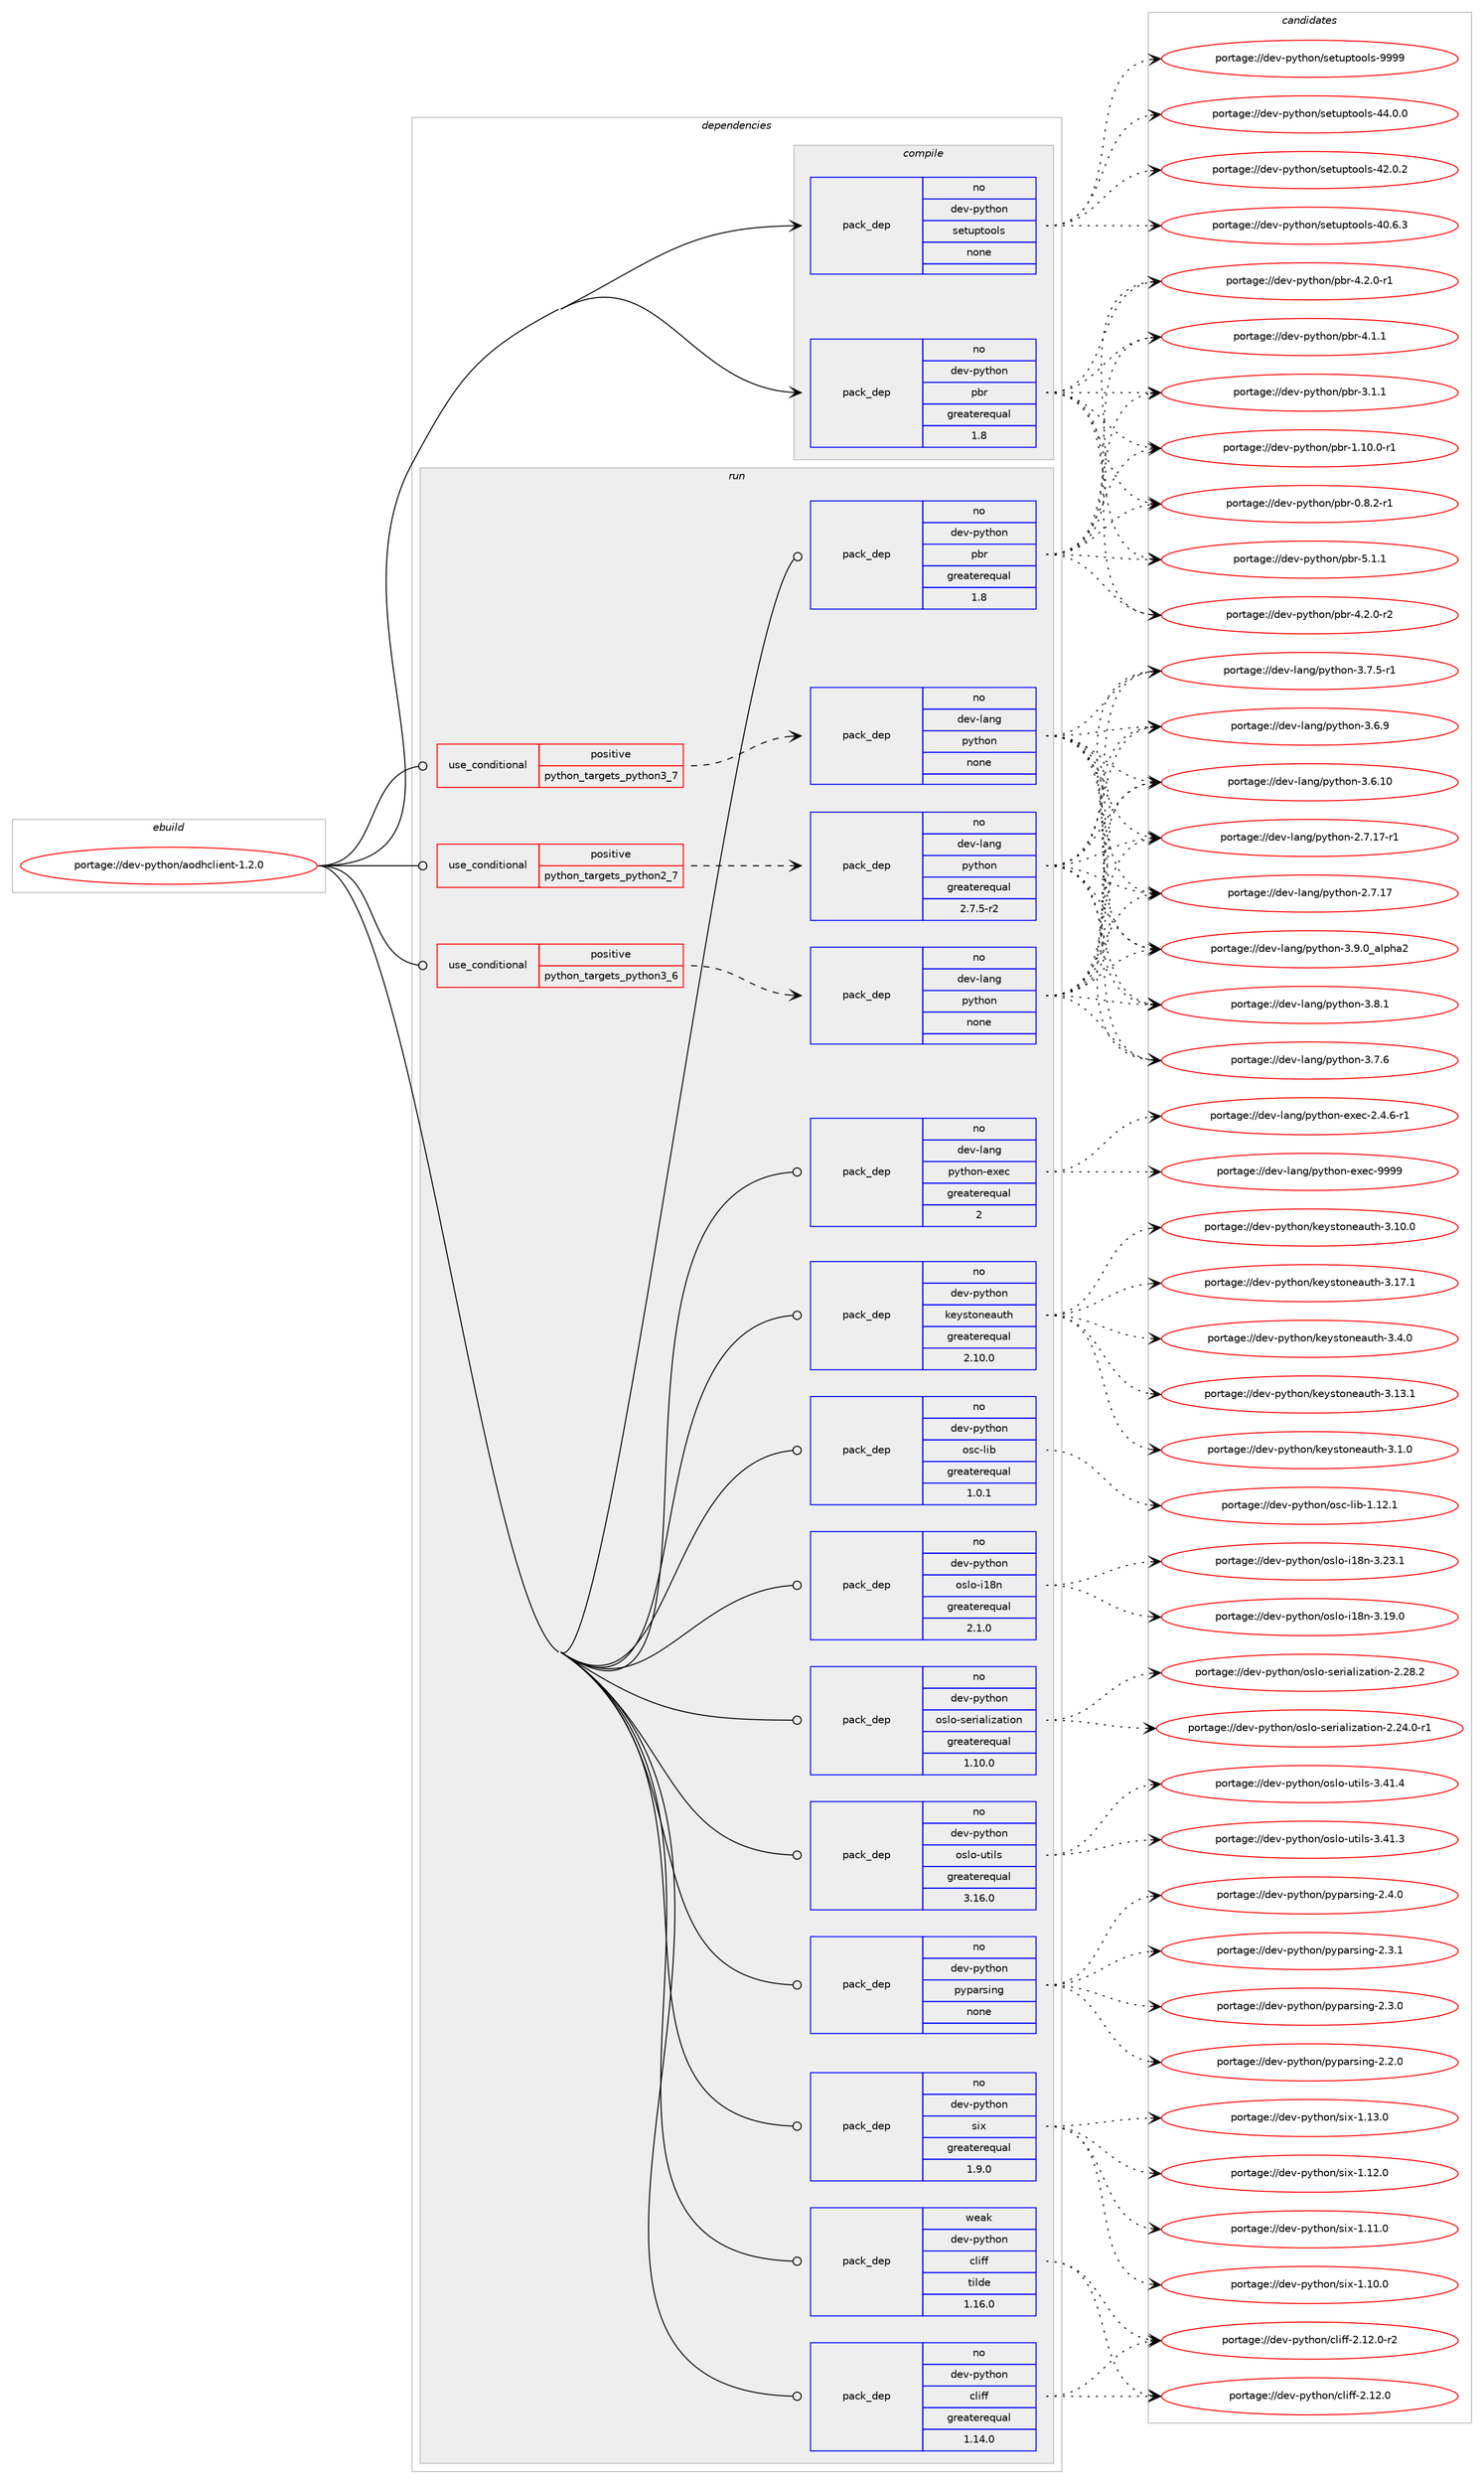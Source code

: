digraph prolog {

# *************
# Graph options
# *************

newrank=true;
concentrate=true;
compound=true;
graph [rankdir=LR,fontname=Helvetica,fontsize=10,ranksep=1.5];#, ranksep=2.5, nodesep=0.2];
edge  [arrowhead=vee];
node  [fontname=Helvetica,fontsize=10];

# **********
# The ebuild
# **********

subgraph cluster_leftcol {
color=gray;
label=<<i>ebuild</i>>;
id [label="portage://dev-python/aodhclient-1.2.0", color=red, width=4, href="../dev-python/aodhclient-1.2.0.svg"];
}

# ****************
# The dependencies
# ****************

subgraph cluster_midcol {
color=gray;
label=<<i>dependencies</i>>;
subgraph cluster_compile {
fillcolor="#eeeeee";
style=filled;
label=<<i>compile</i>>;
subgraph pack347647 {
dependency471717 [label=<<TABLE BORDER="0" CELLBORDER="1" CELLSPACING="0" CELLPADDING="4" WIDTH="220"><TR><TD ROWSPAN="6" CELLPADDING="30">pack_dep</TD></TR><TR><TD WIDTH="110">no</TD></TR><TR><TD>dev-python</TD></TR><TR><TD>pbr</TD></TR><TR><TD>greaterequal</TD></TR><TR><TD>1.8</TD></TR></TABLE>>, shape=none, color=blue];
}
id:e -> dependency471717:w [weight=20,style="solid",arrowhead="vee"];
subgraph pack347648 {
dependency471718 [label=<<TABLE BORDER="0" CELLBORDER="1" CELLSPACING="0" CELLPADDING="4" WIDTH="220"><TR><TD ROWSPAN="6" CELLPADDING="30">pack_dep</TD></TR><TR><TD WIDTH="110">no</TD></TR><TR><TD>dev-python</TD></TR><TR><TD>setuptools</TD></TR><TR><TD>none</TD></TR><TR><TD></TD></TR></TABLE>>, shape=none, color=blue];
}
id:e -> dependency471718:w [weight=20,style="solid",arrowhead="vee"];
}
subgraph cluster_compileandrun {
fillcolor="#eeeeee";
style=filled;
label=<<i>compile and run</i>>;
}
subgraph cluster_run {
fillcolor="#eeeeee";
style=filled;
label=<<i>run</i>>;
subgraph cond119055 {
dependency471719 [label=<<TABLE BORDER="0" CELLBORDER="1" CELLSPACING="0" CELLPADDING="4"><TR><TD ROWSPAN="3" CELLPADDING="10">use_conditional</TD></TR><TR><TD>positive</TD></TR><TR><TD>python_targets_python2_7</TD></TR></TABLE>>, shape=none, color=red];
subgraph pack347649 {
dependency471720 [label=<<TABLE BORDER="0" CELLBORDER="1" CELLSPACING="0" CELLPADDING="4" WIDTH="220"><TR><TD ROWSPAN="6" CELLPADDING="30">pack_dep</TD></TR><TR><TD WIDTH="110">no</TD></TR><TR><TD>dev-lang</TD></TR><TR><TD>python</TD></TR><TR><TD>greaterequal</TD></TR><TR><TD>2.7.5-r2</TD></TR></TABLE>>, shape=none, color=blue];
}
dependency471719:e -> dependency471720:w [weight=20,style="dashed",arrowhead="vee"];
}
id:e -> dependency471719:w [weight=20,style="solid",arrowhead="odot"];
subgraph cond119056 {
dependency471721 [label=<<TABLE BORDER="0" CELLBORDER="1" CELLSPACING="0" CELLPADDING="4"><TR><TD ROWSPAN="3" CELLPADDING="10">use_conditional</TD></TR><TR><TD>positive</TD></TR><TR><TD>python_targets_python3_6</TD></TR></TABLE>>, shape=none, color=red];
subgraph pack347650 {
dependency471722 [label=<<TABLE BORDER="0" CELLBORDER="1" CELLSPACING="0" CELLPADDING="4" WIDTH="220"><TR><TD ROWSPAN="6" CELLPADDING="30">pack_dep</TD></TR><TR><TD WIDTH="110">no</TD></TR><TR><TD>dev-lang</TD></TR><TR><TD>python</TD></TR><TR><TD>none</TD></TR><TR><TD></TD></TR></TABLE>>, shape=none, color=blue];
}
dependency471721:e -> dependency471722:w [weight=20,style="dashed",arrowhead="vee"];
}
id:e -> dependency471721:w [weight=20,style="solid",arrowhead="odot"];
subgraph cond119057 {
dependency471723 [label=<<TABLE BORDER="0" CELLBORDER="1" CELLSPACING="0" CELLPADDING="4"><TR><TD ROWSPAN="3" CELLPADDING="10">use_conditional</TD></TR><TR><TD>positive</TD></TR><TR><TD>python_targets_python3_7</TD></TR></TABLE>>, shape=none, color=red];
subgraph pack347651 {
dependency471724 [label=<<TABLE BORDER="0" CELLBORDER="1" CELLSPACING="0" CELLPADDING="4" WIDTH="220"><TR><TD ROWSPAN="6" CELLPADDING="30">pack_dep</TD></TR><TR><TD WIDTH="110">no</TD></TR><TR><TD>dev-lang</TD></TR><TR><TD>python</TD></TR><TR><TD>none</TD></TR><TR><TD></TD></TR></TABLE>>, shape=none, color=blue];
}
dependency471723:e -> dependency471724:w [weight=20,style="dashed",arrowhead="vee"];
}
id:e -> dependency471723:w [weight=20,style="solid",arrowhead="odot"];
subgraph pack347652 {
dependency471725 [label=<<TABLE BORDER="0" CELLBORDER="1" CELLSPACING="0" CELLPADDING="4" WIDTH="220"><TR><TD ROWSPAN="6" CELLPADDING="30">pack_dep</TD></TR><TR><TD WIDTH="110">no</TD></TR><TR><TD>dev-lang</TD></TR><TR><TD>python-exec</TD></TR><TR><TD>greaterequal</TD></TR><TR><TD>2</TD></TR></TABLE>>, shape=none, color=blue];
}
id:e -> dependency471725:w [weight=20,style="solid",arrowhead="odot"];
subgraph pack347653 {
dependency471726 [label=<<TABLE BORDER="0" CELLBORDER="1" CELLSPACING="0" CELLPADDING="4" WIDTH="220"><TR><TD ROWSPAN="6" CELLPADDING="30">pack_dep</TD></TR><TR><TD WIDTH="110">no</TD></TR><TR><TD>dev-python</TD></TR><TR><TD>cliff</TD></TR><TR><TD>greaterequal</TD></TR><TR><TD>1.14.0</TD></TR></TABLE>>, shape=none, color=blue];
}
id:e -> dependency471726:w [weight=20,style="solid",arrowhead="odot"];
subgraph pack347654 {
dependency471727 [label=<<TABLE BORDER="0" CELLBORDER="1" CELLSPACING="0" CELLPADDING="4" WIDTH="220"><TR><TD ROWSPAN="6" CELLPADDING="30">pack_dep</TD></TR><TR><TD WIDTH="110">no</TD></TR><TR><TD>dev-python</TD></TR><TR><TD>keystoneauth</TD></TR><TR><TD>greaterequal</TD></TR><TR><TD>2.10.0</TD></TR></TABLE>>, shape=none, color=blue];
}
id:e -> dependency471727:w [weight=20,style="solid",arrowhead="odot"];
subgraph pack347655 {
dependency471728 [label=<<TABLE BORDER="0" CELLBORDER="1" CELLSPACING="0" CELLPADDING="4" WIDTH="220"><TR><TD ROWSPAN="6" CELLPADDING="30">pack_dep</TD></TR><TR><TD WIDTH="110">no</TD></TR><TR><TD>dev-python</TD></TR><TR><TD>osc-lib</TD></TR><TR><TD>greaterequal</TD></TR><TR><TD>1.0.1</TD></TR></TABLE>>, shape=none, color=blue];
}
id:e -> dependency471728:w [weight=20,style="solid",arrowhead="odot"];
subgraph pack347656 {
dependency471729 [label=<<TABLE BORDER="0" CELLBORDER="1" CELLSPACING="0" CELLPADDING="4" WIDTH="220"><TR><TD ROWSPAN="6" CELLPADDING="30">pack_dep</TD></TR><TR><TD WIDTH="110">no</TD></TR><TR><TD>dev-python</TD></TR><TR><TD>oslo-i18n</TD></TR><TR><TD>greaterequal</TD></TR><TR><TD>2.1.0</TD></TR></TABLE>>, shape=none, color=blue];
}
id:e -> dependency471729:w [weight=20,style="solid",arrowhead="odot"];
subgraph pack347657 {
dependency471730 [label=<<TABLE BORDER="0" CELLBORDER="1" CELLSPACING="0" CELLPADDING="4" WIDTH="220"><TR><TD ROWSPAN="6" CELLPADDING="30">pack_dep</TD></TR><TR><TD WIDTH="110">no</TD></TR><TR><TD>dev-python</TD></TR><TR><TD>oslo-serialization</TD></TR><TR><TD>greaterequal</TD></TR><TR><TD>1.10.0</TD></TR></TABLE>>, shape=none, color=blue];
}
id:e -> dependency471730:w [weight=20,style="solid",arrowhead="odot"];
subgraph pack347658 {
dependency471731 [label=<<TABLE BORDER="0" CELLBORDER="1" CELLSPACING="0" CELLPADDING="4" WIDTH="220"><TR><TD ROWSPAN="6" CELLPADDING="30">pack_dep</TD></TR><TR><TD WIDTH="110">no</TD></TR><TR><TD>dev-python</TD></TR><TR><TD>oslo-utils</TD></TR><TR><TD>greaterequal</TD></TR><TR><TD>3.16.0</TD></TR></TABLE>>, shape=none, color=blue];
}
id:e -> dependency471731:w [weight=20,style="solid",arrowhead="odot"];
subgraph pack347659 {
dependency471732 [label=<<TABLE BORDER="0" CELLBORDER="1" CELLSPACING="0" CELLPADDING="4" WIDTH="220"><TR><TD ROWSPAN="6" CELLPADDING="30">pack_dep</TD></TR><TR><TD WIDTH="110">no</TD></TR><TR><TD>dev-python</TD></TR><TR><TD>pbr</TD></TR><TR><TD>greaterequal</TD></TR><TR><TD>1.8</TD></TR></TABLE>>, shape=none, color=blue];
}
id:e -> dependency471732:w [weight=20,style="solid",arrowhead="odot"];
subgraph pack347660 {
dependency471733 [label=<<TABLE BORDER="0" CELLBORDER="1" CELLSPACING="0" CELLPADDING="4" WIDTH="220"><TR><TD ROWSPAN="6" CELLPADDING="30">pack_dep</TD></TR><TR><TD WIDTH="110">no</TD></TR><TR><TD>dev-python</TD></TR><TR><TD>pyparsing</TD></TR><TR><TD>none</TD></TR><TR><TD></TD></TR></TABLE>>, shape=none, color=blue];
}
id:e -> dependency471733:w [weight=20,style="solid",arrowhead="odot"];
subgraph pack347661 {
dependency471734 [label=<<TABLE BORDER="0" CELLBORDER="1" CELLSPACING="0" CELLPADDING="4" WIDTH="220"><TR><TD ROWSPAN="6" CELLPADDING="30">pack_dep</TD></TR><TR><TD WIDTH="110">no</TD></TR><TR><TD>dev-python</TD></TR><TR><TD>six</TD></TR><TR><TD>greaterequal</TD></TR><TR><TD>1.9.0</TD></TR></TABLE>>, shape=none, color=blue];
}
id:e -> dependency471734:w [weight=20,style="solid",arrowhead="odot"];
subgraph pack347662 {
dependency471735 [label=<<TABLE BORDER="0" CELLBORDER="1" CELLSPACING="0" CELLPADDING="4" WIDTH="220"><TR><TD ROWSPAN="6" CELLPADDING="30">pack_dep</TD></TR><TR><TD WIDTH="110">weak</TD></TR><TR><TD>dev-python</TD></TR><TR><TD>cliff</TD></TR><TR><TD>tilde</TD></TR><TR><TD>1.16.0</TD></TR></TABLE>>, shape=none, color=blue];
}
id:e -> dependency471735:w [weight=20,style="solid",arrowhead="odot"];
}
}

# **************
# The candidates
# **************

subgraph cluster_choices {
rank=same;
color=gray;
label=<<i>candidates</i>>;

subgraph choice347647 {
color=black;
nodesep=1;
choice100101118451121211161041111104711298114455346494649 [label="portage://dev-python/pbr-5.1.1", color=red, width=4,href="../dev-python/pbr-5.1.1.svg"];
choice1001011184511212111610411111047112981144552465046484511450 [label="portage://dev-python/pbr-4.2.0-r2", color=red, width=4,href="../dev-python/pbr-4.2.0-r2.svg"];
choice1001011184511212111610411111047112981144552465046484511449 [label="portage://dev-python/pbr-4.2.0-r1", color=red, width=4,href="../dev-python/pbr-4.2.0-r1.svg"];
choice100101118451121211161041111104711298114455246494649 [label="portage://dev-python/pbr-4.1.1", color=red, width=4,href="../dev-python/pbr-4.1.1.svg"];
choice100101118451121211161041111104711298114455146494649 [label="portage://dev-python/pbr-3.1.1", color=red, width=4,href="../dev-python/pbr-3.1.1.svg"];
choice100101118451121211161041111104711298114454946494846484511449 [label="portage://dev-python/pbr-1.10.0-r1", color=red, width=4,href="../dev-python/pbr-1.10.0-r1.svg"];
choice1001011184511212111610411111047112981144548465646504511449 [label="portage://dev-python/pbr-0.8.2-r1", color=red, width=4,href="../dev-python/pbr-0.8.2-r1.svg"];
dependency471717:e -> choice100101118451121211161041111104711298114455346494649:w [style=dotted,weight="100"];
dependency471717:e -> choice1001011184511212111610411111047112981144552465046484511450:w [style=dotted,weight="100"];
dependency471717:e -> choice1001011184511212111610411111047112981144552465046484511449:w [style=dotted,weight="100"];
dependency471717:e -> choice100101118451121211161041111104711298114455246494649:w [style=dotted,weight="100"];
dependency471717:e -> choice100101118451121211161041111104711298114455146494649:w [style=dotted,weight="100"];
dependency471717:e -> choice100101118451121211161041111104711298114454946494846484511449:w [style=dotted,weight="100"];
dependency471717:e -> choice1001011184511212111610411111047112981144548465646504511449:w [style=dotted,weight="100"];
}
subgraph choice347648 {
color=black;
nodesep=1;
choice10010111845112121116104111110471151011161171121161111111081154557575757 [label="portage://dev-python/setuptools-9999", color=red, width=4,href="../dev-python/setuptools-9999.svg"];
choice100101118451121211161041111104711510111611711211611111110811545525246484648 [label="portage://dev-python/setuptools-44.0.0", color=red, width=4,href="../dev-python/setuptools-44.0.0.svg"];
choice100101118451121211161041111104711510111611711211611111110811545525046484650 [label="portage://dev-python/setuptools-42.0.2", color=red, width=4,href="../dev-python/setuptools-42.0.2.svg"];
choice100101118451121211161041111104711510111611711211611111110811545524846544651 [label="portage://dev-python/setuptools-40.6.3", color=red, width=4,href="../dev-python/setuptools-40.6.3.svg"];
dependency471718:e -> choice10010111845112121116104111110471151011161171121161111111081154557575757:w [style=dotted,weight="100"];
dependency471718:e -> choice100101118451121211161041111104711510111611711211611111110811545525246484648:w [style=dotted,weight="100"];
dependency471718:e -> choice100101118451121211161041111104711510111611711211611111110811545525046484650:w [style=dotted,weight="100"];
dependency471718:e -> choice100101118451121211161041111104711510111611711211611111110811545524846544651:w [style=dotted,weight="100"];
}
subgraph choice347649 {
color=black;
nodesep=1;
choice10010111845108971101034711212111610411111045514657464895971081121049750 [label="portage://dev-lang/python-3.9.0_alpha2", color=red, width=4,href="../dev-lang/python-3.9.0_alpha2.svg"];
choice100101118451089711010347112121116104111110455146564649 [label="portage://dev-lang/python-3.8.1", color=red, width=4,href="../dev-lang/python-3.8.1.svg"];
choice100101118451089711010347112121116104111110455146554654 [label="portage://dev-lang/python-3.7.6", color=red, width=4,href="../dev-lang/python-3.7.6.svg"];
choice1001011184510897110103471121211161041111104551465546534511449 [label="portage://dev-lang/python-3.7.5-r1", color=red, width=4,href="../dev-lang/python-3.7.5-r1.svg"];
choice100101118451089711010347112121116104111110455146544657 [label="portage://dev-lang/python-3.6.9", color=red, width=4,href="../dev-lang/python-3.6.9.svg"];
choice10010111845108971101034711212111610411111045514654464948 [label="portage://dev-lang/python-3.6.10", color=red, width=4,href="../dev-lang/python-3.6.10.svg"];
choice100101118451089711010347112121116104111110455046554649554511449 [label="portage://dev-lang/python-2.7.17-r1", color=red, width=4,href="../dev-lang/python-2.7.17-r1.svg"];
choice10010111845108971101034711212111610411111045504655464955 [label="portage://dev-lang/python-2.7.17", color=red, width=4,href="../dev-lang/python-2.7.17.svg"];
dependency471720:e -> choice10010111845108971101034711212111610411111045514657464895971081121049750:w [style=dotted,weight="100"];
dependency471720:e -> choice100101118451089711010347112121116104111110455146564649:w [style=dotted,weight="100"];
dependency471720:e -> choice100101118451089711010347112121116104111110455146554654:w [style=dotted,weight="100"];
dependency471720:e -> choice1001011184510897110103471121211161041111104551465546534511449:w [style=dotted,weight="100"];
dependency471720:e -> choice100101118451089711010347112121116104111110455146544657:w [style=dotted,weight="100"];
dependency471720:e -> choice10010111845108971101034711212111610411111045514654464948:w [style=dotted,weight="100"];
dependency471720:e -> choice100101118451089711010347112121116104111110455046554649554511449:w [style=dotted,weight="100"];
dependency471720:e -> choice10010111845108971101034711212111610411111045504655464955:w [style=dotted,weight="100"];
}
subgraph choice347650 {
color=black;
nodesep=1;
choice10010111845108971101034711212111610411111045514657464895971081121049750 [label="portage://dev-lang/python-3.9.0_alpha2", color=red, width=4,href="../dev-lang/python-3.9.0_alpha2.svg"];
choice100101118451089711010347112121116104111110455146564649 [label="portage://dev-lang/python-3.8.1", color=red, width=4,href="../dev-lang/python-3.8.1.svg"];
choice100101118451089711010347112121116104111110455146554654 [label="portage://dev-lang/python-3.7.6", color=red, width=4,href="../dev-lang/python-3.7.6.svg"];
choice1001011184510897110103471121211161041111104551465546534511449 [label="portage://dev-lang/python-3.7.5-r1", color=red, width=4,href="../dev-lang/python-3.7.5-r1.svg"];
choice100101118451089711010347112121116104111110455146544657 [label="portage://dev-lang/python-3.6.9", color=red, width=4,href="../dev-lang/python-3.6.9.svg"];
choice10010111845108971101034711212111610411111045514654464948 [label="portage://dev-lang/python-3.6.10", color=red, width=4,href="../dev-lang/python-3.6.10.svg"];
choice100101118451089711010347112121116104111110455046554649554511449 [label="portage://dev-lang/python-2.7.17-r1", color=red, width=4,href="../dev-lang/python-2.7.17-r1.svg"];
choice10010111845108971101034711212111610411111045504655464955 [label="portage://dev-lang/python-2.7.17", color=red, width=4,href="../dev-lang/python-2.7.17.svg"];
dependency471722:e -> choice10010111845108971101034711212111610411111045514657464895971081121049750:w [style=dotted,weight="100"];
dependency471722:e -> choice100101118451089711010347112121116104111110455146564649:w [style=dotted,weight="100"];
dependency471722:e -> choice100101118451089711010347112121116104111110455146554654:w [style=dotted,weight="100"];
dependency471722:e -> choice1001011184510897110103471121211161041111104551465546534511449:w [style=dotted,weight="100"];
dependency471722:e -> choice100101118451089711010347112121116104111110455146544657:w [style=dotted,weight="100"];
dependency471722:e -> choice10010111845108971101034711212111610411111045514654464948:w [style=dotted,weight="100"];
dependency471722:e -> choice100101118451089711010347112121116104111110455046554649554511449:w [style=dotted,weight="100"];
dependency471722:e -> choice10010111845108971101034711212111610411111045504655464955:w [style=dotted,weight="100"];
}
subgraph choice347651 {
color=black;
nodesep=1;
choice10010111845108971101034711212111610411111045514657464895971081121049750 [label="portage://dev-lang/python-3.9.0_alpha2", color=red, width=4,href="../dev-lang/python-3.9.0_alpha2.svg"];
choice100101118451089711010347112121116104111110455146564649 [label="portage://dev-lang/python-3.8.1", color=red, width=4,href="../dev-lang/python-3.8.1.svg"];
choice100101118451089711010347112121116104111110455146554654 [label="portage://dev-lang/python-3.7.6", color=red, width=4,href="../dev-lang/python-3.7.6.svg"];
choice1001011184510897110103471121211161041111104551465546534511449 [label="portage://dev-lang/python-3.7.5-r1", color=red, width=4,href="../dev-lang/python-3.7.5-r1.svg"];
choice100101118451089711010347112121116104111110455146544657 [label="portage://dev-lang/python-3.6.9", color=red, width=4,href="../dev-lang/python-3.6.9.svg"];
choice10010111845108971101034711212111610411111045514654464948 [label="portage://dev-lang/python-3.6.10", color=red, width=4,href="../dev-lang/python-3.6.10.svg"];
choice100101118451089711010347112121116104111110455046554649554511449 [label="portage://dev-lang/python-2.7.17-r1", color=red, width=4,href="../dev-lang/python-2.7.17-r1.svg"];
choice10010111845108971101034711212111610411111045504655464955 [label="portage://dev-lang/python-2.7.17", color=red, width=4,href="../dev-lang/python-2.7.17.svg"];
dependency471724:e -> choice10010111845108971101034711212111610411111045514657464895971081121049750:w [style=dotted,weight="100"];
dependency471724:e -> choice100101118451089711010347112121116104111110455146564649:w [style=dotted,weight="100"];
dependency471724:e -> choice100101118451089711010347112121116104111110455146554654:w [style=dotted,weight="100"];
dependency471724:e -> choice1001011184510897110103471121211161041111104551465546534511449:w [style=dotted,weight="100"];
dependency471724:e -> choice100101118451089711010347112121116104111110455146544657:w [style=dotted,weight="100"];
dependency471724:e -> choice10010111845108971101034711212111610411111045514654464948:w [style=dotted,weight="100"];
dependency471724:e -> choice100101118451089711010347112121116104111110455046554649554511449:w [style=dotted,weight="100"];
dependency471724:e -> choice10010111845108971101034711212111610411111045504655464955:w [style=dotted,weight="100"];
}
subgraph choice347652 {
color=black;
nodesep=1;
choice10010111845108971101034711212111610411111045101120101994557575757 [label="portage://dev-lang/python-exec-9999", color=red, width=4,href="../dev-lang/python-exec-9999.svg"];
choice10010111845108971101034711212111610411111045101120101994550465246544511449 [label="portage://dev-lang/python-exec-2.4.6-r1", color=red, width=4,href="../dev-lang/python-exec-2.4.6-r1.svg"];
dependency471725:e -> choice10010111845108971101034711212111610411111045101120101994557575757:w [style=dotted,weight="100"];
dependency471725:e -> choice10010111845108971101034711212111610411111045101120101994550465246544511449:w [style=dotted,weight="100"];
}
subgraph choice347653 {
color=black;
nodesep=1;
choice100101118451121211161041111104799108105102102455046495046484511450 [label="portage://dev-python/cliff-2.12.0-r2", color=red, width=4,href="../dev-python/cliff-2.12.0-r2.svg"];
choice10010111845112121116104111110479910810510210245504649504648 [label="portage://dev-python/cliff-2.12.0", color=red, width=4,href="../dev-python/cliff-2.12.0.svg"];
dependency471726:e -> choice100101118451121211161041111104799108105102102455046495046484511450:w [style=dotted,weight="100"];
dependency471726:e -> choice10010111845112121116104111110479910810510210245504649504648:w [style=dotted,weight="100"];
}
subgraph choice347654 {
color=black;
nodesep=1;
choice100101118451121211161041111104710710112111511611111010197117116104455146524648 [label="portage://dev-python/keystoneauth-3.4.0", color=red, width=4,href="../dev-python/keystoneauth-3.4.0.svg"];
choice10010111845112121116104111110471071011211151161111101019711711610445514649554649 [label="portage://dev-python/keystoneauth-3.17.1", color=red, width=4,href="../dev-python/keystoneauth-3.17.1.svg"];
choice10010111845112121116104111110471071011211151161111101019711711610445514649514649 [label="portage://dev-python/keystoneauth-3.13.1", color=red, width=4,href="../dev-python/keystoneauth-3.13.1.svg"];
choice10010111845112121116104111110471071011211151161111101019711711610445514649484648 [label="portage://dev-python/keystoneauth-3.10.0", color=red, width=4,href="../dev-python/keystoneauth-3.10.0.svg"];
choice100101118451121211161041111104710710112111511611111010197117116104455146494648 [label="portage://dev-python/keystoneauth-3.1.0", color=red, width=4,href="../dev-python/keystoneauth-3.1.0.svg"];
dependency471727:e -> choice100101118451121211161041111104710710112111511611111010197117116104455146524648:w [style=dotted,weight="100"];
dependency471727:e -> choice10010111845112121116104111110471071011211151161111101019711711610445514649554649:w [style=dotted,weight="100"];
dependency471727:e -> choice10010111845112121116104111110471071011211151161111101019711711610445514649514649:w [style=dotted,weight="100"];
dependency471727:e -> choice10010111845112121116104111110471071011211151161111101019711711610445514649484648:w [style=dotted,weight="100"];
dependency471727:e -> choice100101118451121211161041111104710710112111511611111010197117116104455146494648:w [style=dotted,weight="100"];
}
subgraph choice347655 {
color=black;
nodesep=1;
choice100101118451121211161041111104711111599451081059845494649504649 [label="portage://dev-python/osc-lib-1.12.1", color=red, width=4,href="../dev-python/osc-lib-1.12.1.svg"];
dependency471728:e -> choice100101118451121211161041111104711111599451081059845494649504649:w [style=dotted,weight="100"];
}
subgraph choice347656 {
color=black;
nodesep=1;
choice100101118451121211161041111104711111510811145105495611045514650514649 [label="portage://dev-python/oslo-i18n-3.23.1", color=red, width=4,href="../dev-python/oslo-i18n-3.23.1.svg"];
choice100101118451121211161041111104711111510811145105495611045514649574648 [label="portage://dev-python/oslo-i18n-3.19.0", color=red, width=4,href="../dev-python/oslo-i18n-3.19.0.svg"];
dependency471729:e -> choice100101118451121211161041111104711111510811145105495611045514650514649:w [style=dotted,weight="100"];
dependency471729:e -> choice100101118451121211161041111104711111510811145105495611045514649574648:w [style=dotted,weight="100"];
}
subgraph choice347657 {
color=black;
nodesep=1;
choice100101118451121211161041111104711111510811145115101114105971081051229711610511111045504650564650 [label="portage://dev-python/oslo-serialization-2.28.2", color=red, width=4,href="../dev-python/oslo-serialization-2.28.2.svg"];
choice1001011184511212111610411111047111115108111451151011141059710810512297116105111110455046505246484511449 [label="portage://dev-python/oslo-serialization-2.24.0-r1", color=red, width=4,href="../dev-python/oslo-serialization-2.24.0-r1.svg"];
dependency471730:e -> choice100101118451121211161041111104711111510811145115101114105971081051229711610511111045504650564650:w [style=dotted,weight="100"];
dependency471730:e -> choice1001011184511212111610411111047111115108111451151011141059710810512297116105111110455046505246484511449:w [style=dotted,weight="100"];
}
subgraph choice347658 {
color=black;
nodesep=1;
choice10010111845112121116104111110471111151081114511711610510811545514652494652 [label="portage://dev-python/oslo-utils-3.41.4", color=red, width=4,href="../dev-python/oslo-utils-3.41.4.svg"];
choice10010111845112121116104111110471111151081114511711610510811545514652494651 [label="portage://dev-python/oslo-utils-3.41.3", color=red, width=4,href="../dev-python/oslo-utils-3.41.3.svg"];
dependency471731:e -> choice10010111845112121116104111110471111151081114511711610510811545514652494652:w [style=dotted,weight="100"];
dependency471731:e -> choice10010111845112121116104111110471111151081114511711610510811545514652494651:w [style=dotted,weight="100"];
}
subgraph choice347659 {
color=black;
nodesep=1;
choice100101118451121211161041111104711298114455346494649 [label="portage://dev-python/pbr-5.1.1", color=red, width=4,href="../dev-python/pbr-5.1.1.svg"];
choice1001011184511212111610411111047112981144552465046484511450 [label="portage://dev-python/pbr-4.2.0-r2", color=red, width=4,href="../dev-python/pbr-4.2.0-r2.svg"];
choice1001011184511212111610411111047112981144552465046484511449 [label="portage://dev-python/pbr-4.2.0-r1", color=red, width=4,href="../dev-python/pbr-4.2.0-r1.svg"];
choice100101118451121211161041111104711298114455246494649 [label="portage://dev-python/pbr-4.1.1", color=red, width=4,href="../dev-python/pbr-4.1.1.svg"];
choice100101118451121211161041111104711298114455146494649 [label="portage://dev-python/pbr-3.1.1", color=red, width=4,href="../dev-python/pbr-3.1.1.svg"];
choice100101118451121211161041111104711298114454946494846484511449 [label="portage://dev-python/pbr-1.10.0-r1", color=red, width=4,href="../dev-python/pbr-1.10.0-r1.svg"];
choice1001011184511212111610411111047112981144548465646504511449 [label="portage://dev-python/pbr-0.8.2-r1", color=red, width=4,href="../dev-python/pbr-0.8.2-r1.svg"];
dependency471732:e -> choice100101118451121211161041111104711298114455346494649:w [style=dotted,weight="100"];
dependency471732:e -> choice1001011184511212111610411111047112981144552465046484511450:w [style=dotted,weight="100"];
dependency471732:e -> choice1001011184511212111610411111047112981144552465046484511449:w [style=dotted,weight="100"];
dependency471732:e -> choice100101118451121211161041111104711298114455246494649:w [style=dotted,weight="100"];
dependency471732:e -> choice100101118451121211161041111104711298114455146494649:w [style=dotted,weight="100"];
dependency471732:e -> choice100101118451121211161041111104711298114454946494846484511449:w [style=dotted,weight="100"];
dependency471732:e -> choice1001011184511212111610411111047112981144548465646504511449:w [style=dotted,weight="100"];
}
subgraph choice347660 {
color=black;
nodesep=1;
choice100101118451121211161041111104711212111297114115105110103455046524648 [label="portage://dev-python/pyparsing-2.4.0", color=red, width=4,href="../dev-python/pyparsing-2.4.0.svg"];
choice100101118451121211161041111104711212111297114115105110103455046514649 [label="portage://dev-python/pyparsing-2.3.1", color=red, width=4,href="../dev-python/pyparsing-2.3.1.svg"];
choice100101118451121211161041111104711212111297114115105110103455046514648 [label="portage://dev-python/pyparsing-2.3.0", color=red, width=4,href="../dev-python/pyparsing-2.3.0.svg"];
choice100101118451121211161041111104711212111297114115105110103455046504648 [label="portage://dev-python/pyparsing-2.2.0", color=red, width=4,href="../dev-python/pyparsing-2.2.0.svg"];
dependency471733:e -> choice100101118451121211161041111104711212111297114115105110103455046524648:w [style=dotted,weight="100"];
dependency471733:e -> choice100101118451121211161041111104711212111297114115105110103455046514649:w [style=dotted,weight="100"];
dependency471733:e -> choice100101118451121211161041111104711212111297114115105110103455046514648:w [style=dotted,weight="100"];
dependency471733:e -> choice100101118451121211161041111104711212111297114115105110103455046504648:w [style=dotted,weight="100"];
}
subgraph choice347661 {
color=black;
nodesep=1;
choice100101118451121211161041111104711510512045494649514648 [label="portage://dev-python/six-1.13.0", color=red, width=4,href="../dev-python/six-1.13.0.svg"];
choice100101118451121211161041111104711510512045494649504648 [label="portage://dev-python/six-1.12.0", color=red, width=4,href="../dev-python/six-1.12.0.svg"];
choice100101118451121211161041111104711510512045494649494648 [label="portage://dev-python/six-1.11.0", color=red, width=4,href="../dev-python/six-1.11.0.svg"];
choice100101118451121211161041111104711510512045494649484648 [label="portage://dev-python/six-1.10.0", color=red, width=4,href="../dev-python/six-1.10.0.svg"];
dependency471734:e -> choice100101118451121211161041111104711510512045494649514648:w [style=dotted,weight="100"];
dependency471734:e -> choice100101118451121211161041111104711510512045494649504648:w [style=dotted,weight="100"];
dependency471734:e -> choice100101118451121211161041111104711510512045494649494648:w [style=dotted,weight="100"];
dependency471734:e -> choice100101118451121211161041111104711510512045494649484648:w [style=dotted,weight="100"];
}
subgraph choice347662 {
color=black;
nodesep=1;
choice100101118451121211161041111104799108105102102455046495046484511450 [label="portage://dev-python/cliff-2.12.0-r2", color=red, width=4,href="../dev-python/cliff-2.12.0-r2.svg"];
choice10010111845112121116104111110479910810510210245504649504648 [label="portage://dev-python/cliff-2.12.0", color=red, width=4,href="../dev-python/cliff-2.12.0.svg"];
dependency471735:e -> choice100101118451121211161041111104799108105102102455046495046484511450:w [style=dotted,weight="100"];
dependency471735:e -> choice10010111845112121116104111110479910810510210245504649504648:w [style=dotted,weight="100"];
}
}

}
